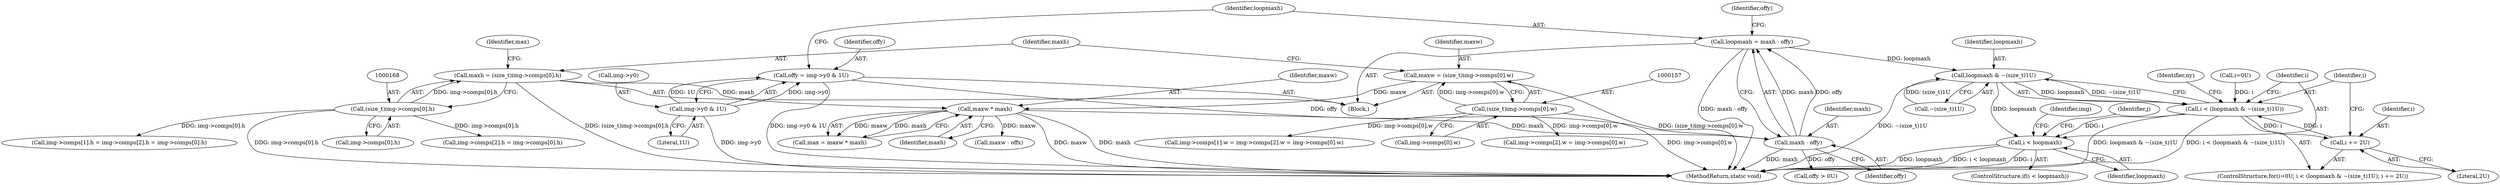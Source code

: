 digraph "0_openjpeg_15f081c89650dccee4aa4ae66f614c3fdb268767_0@integer" {
"1000273" [label="(Call,loopmaxh = maxh - offy)"];
"1000275" [label="(Call,maxh - offy)"];
"1000178" [label="(Call,maxw * maxh)"];
"1000154" [label="(Call,maxw = (size_t)img->comps[0].w)"];
"1000156" [label="(Call,(size_t)img->comps[0].w)"];
"1000165" [label="(Call,maxh = (size_t)img->comps[0].h)"];
"1000167" [label="(Call,(size_t)img->comps[0].h)"];
"1000266" [label="(Call,offy = img->y0 & 1U)"];
"1000268" [label="(Call,img->y0 & 1U)"];
"1000318" [label="(Call,loopmaxh & ~(size_t)1U)"];
"1000316" [label="(Call,i < (loopmaxh & ~(size_t)1U))"];
"1000324" [label="(Call,i += 2U)"];
"1000554" [label="(Call,i < loopmaxh)"];
"1000312" [label="(ControlStructure,for(i=0U; i < (loopmaxh & ~(size_t)1U); i += 2U))"];
"1000695" [label="(Call,img->comps[2].w = img->comps[0].w)"];
"1000554" [label="(Call,i < loopmaxh)"];
"1000318" [label="(Call,loopmaxh & ~(size_t)1U)"];
"1000316" [label="(Call,i < (loopmaxh & ~(size_t)1U))"];
"1000176" [label="(Call,max = maxw * maxh)"];
"1000167" [label="(Call,(size_t)img->comps[0].h)"];
"1000273" [label="(Call,loopmaxh = maxh - offy)"];
"1000268" [label="(Call,img->y0 & 1U)"];
"1000156" [label="(Call,(size_t)img->comps[0].w)"];
"1000324" [label="(Call,i += 2U)"];
"1000277" [label="(Identifier,offy)"];
"1000687" [label="(Call,img->comps[1].w = img->comps[2].w = img->comps[0].w)"];
"1000317" [label="(Identifier,i)"];
"1000165" [label="(Call,maxh = (size_t)img->comps[0].h)"];
"1000330" [label="(Identifier,ny)"];
"1000718" [label="(Call,img->comps[2].h = img->comps[0].h)"];
"1000710" [label="(Call,img->comps[1].h = img->comps[2].h = img->comps[0].h)"];
"1000180" [label="(Identifier,maxh)"];
"1000555" [label="(Identifier,i)"];
"1000640" [label="(Identifier,img)"];
"1000276" [label="(Identifier,maxh)"];
"1000177" [label="(Identifier,max)"];
"1000178" [label="(Call,maxw * maxh)"];
"1000269" [label="(Call,img->y0)"];
"1000105" [label="(Block,)"];
"1000266" [label="(Call,offy = img->y0 & 1U)"];
"1000275" [label="(Call,maxh - offy)"];
"1000272" [label="(Literal,1U)"];
"1000313" [label="(Call,i=0U)"];
"1000553" [label="(ControlStructure,if(i < loopmaxh))"];
"1000561" [label="(Identifier,j)"];
"1000166" [label="(Identifier,maxh)"];
"1000267" [label="(Identifier,offy)"];
"1000155" [label="(Identifier,maxw)"];
"1000263" [label="(Call,maxw - offx)"];
"1000158" [label="(Call,img->comps[0].w)"];
"1000319" [label="(Identifier,loopmaxh)"];
"1000179" [label="(Identifier,maxw)"];
"1000279" [label="(Call,offy > 0U)"];
"1000792" [label="(MethodReturn,static void)"];
"1000326" [label="(Literal,2U)"];
"1000169" [label="(Call,img->comps[0].h)"];
"1000154" [label="(Call,maxw = (size_t)img->comps[0].w)"];
"1000556" [label="(Identifier,loopmaxh)"];
"1000280" [label="(Identifier,offy)"];
"1000320" [label="(Call,~(size_t)1U)"];
"1000325" [label="(Identifier,i)"];
"1000274" [label="(Identifier,loopmaxh)"];
"1000273" -> "1000105"  [label="AST: "];
"1000273" -> "1000275"  [label="CFG: "];
"1000274" -> "1000273"  [label="AST: "];
"1000275" -> "1000273"  [label="AST: "];
"1000280" -> "1000273"  [label="CFG: "];
"1000273" -> "1000792"  [label="DDG: maxh - offy"];
"1000275" -> "1000273"  [label="DDG: maxh"];
"1000275" -> "1000273"  [label="DDG: offy"];
"1000273" -> "1000318"  [label="DDG: loopmaxh"];
"1000275" -> "1000277"  [label="CFG: "];
"1000276" -> "1000275"  [label="AST: "];
"1000277" -> "1000275"  [label="AST: "];
"1000275" -> "1000792"  [label="DDG: maxh"];
"1000178" -> "1000275"  [label="DDG: maxh"];
"1000266" -> "1000275"  [label="DDG: offy"];
"1000275" -> "1000279"  [label="DDG: offy"];
"1000178" -> "1000176"  [label="AST: "];
"1000178" -> "1000180"  [label="CFG: "];
"1000179" -> "1000178"  [label="AST: "];
"1000180" -> "1000178"  [label="AST: "];
"1000176" -> "1000178"  [label="CFG: "];
"1000178" -> "1000792"  [label="DDG: maxw"];
"1000178" -> "1000792"  [label="DDG: maxh"];
"1000178" -> "1000176"  [label="DDG: maxw"];
"1000178" -> "1000176"  [label="DDG: maxh"];
"1000154" -> "1000178"  [label="DDG: maxw"];
"1000165" -> "1000178"  [label="DDG: maxh"];
"1000178" -> "1000263"  [label="DDG: maxw"];
"1000154" -> "1000105"  [label="AST: "];
"1000154" -> "1000156"  [label="CFG: "];
"1000155" -> "1000154"  [label="AST: "];
"1000156" -> "1000154"  [label="AST: "];
"1000166" -> "1000154"  [label="CFG: "];
"1000154" -> "1000792"  [label="DDG: (size_t)img->comps[0].w"];
"1000156" -> "1000154"  [label="DDG: img->comps[0].w"];
"1000156" -> "1000158"  [label="CFG: "];
"1000157" -> "1000156"  [label="AST: "];
"1000158" -> "1000156"  [label="AST: "];
"1000156" -> "1000792"  [label="DDG: img->comps[0].w"];
"1000156" -> "1000687"  [label="DDG: img->comps[0].w"];
"1000156" -> "1000695"  [label="DDG: img->comps[0].w"];
"1000165" -> "1000105"  [label="AST: "];
"1000165" -> "1000167"  [label="CFG: "];
"1000166" -> "1000165"  [label="AST: "];
"1000167" -> "1000165"  [label="AST: "];
"1000177" -> "1000165"  [label="CFG: "];
"1000165" -> "1000792"  [label="DDG: (size_t)img->comps[0].h"];
"1000167" -> "1000165"  [label="DDG: img->comps[0].h"];
"1000167" -> "1000169"  [label="CFG: "];
"1000168" -> "1000167"  [label="AST: "];
"1000169" -> "1000167"  [label="AST: "];
"1000167" -> "1000792"  [label="DDG: img->comps[0].h"];
"1000167" -> "1000710"  [label="DDG: img->comps[0].h"];
"1000167" -> "1000718"  [label="DDG: img->comps[0].h"];
"1000266" -> "1000105"  [label="AST: "];
"1000266" -> "1000268"  [label="CFG: "];
"1000267" -> "1000266"  [label="AST: "];
"1000268" -> "1000266"  [label="AST: "];
"1000274" -> "1000266"  [label="CFG: "];
"1000266" -> "1000792"  [label="DDG: img->y0 & 1U"];
"1000268" -> "1000266"  [label="DDG: img->y0"];
"1000268" -> "1000266"  [label="DDG: 1U"];
"1000268" -> "1000272"  [label="CFG: "];
"1000269" -> "1000268"  [label="AST: "];
"1000272" -> "1000268"  [label="AST: "];
"1000268" -> "1000792"  [label="DDG: img->y0"];
"1000318" -> "1000316"  [label="AST: "];
"1000318" -> "1000320"  [label="CFG: "];
"1000319" -> "1000318"  [label="AST: "];
"1000320" -> "1000318"  [label="AST: "];
"1000316" -> "1000318"  [label="CFG: "];
"1000318" -> "1000792"  [label="DDG: ~(size_t)1U"];
"1000318" -> "1000316"  [label="DDG: loopmaxh"];
"1000318" -> "1000316"  [label="DDG: ~(size_t)1U"];
"1000320" -> "1000318"  [label="DDG: (size_t)1U"];
"1000318" -> "1000554"  [label="DDG: loopmaxh"];
"1000316" -> "1000312"  [label="AST: "];
"1000317" -> "1000316"  [label="AST: "];
"1000330" -> "1000316"  [label="CFG: "];
"1000555" -> "1000316"  [label="CFG: "];
"1000316" -> "1000792"  [label="DDG: loopmaxh & ~(size_t)1U"];
"1000316" -> "1000792"  [label="DDG: i < (loopmaxh & ~(size_t)1U)"];
"1000324" -> "1000316"  [label="DDG: i"];
"1000313" -> "1000316"  [label="DDG: i"];
"1000316" -> "1000324"  [label="DDG: i"];
"1000316" -> "1000554"  [label="DDG: i"];
"1000324" -> "1000312"  [label="AST: "];
"1000324" -> "1000326"  [label="CFG: "];
"1000325" -> "1000324"  [label="AST: "];
"1000326" -> "1000324"  [label="AST: "];
"1000317" -> "1000324"  [label="CFG: "];
"1000554" -> "1000553"  [label="AST: "];
"1000554" -> "1000556"  [label="CFG: "];
"1000555" -> "1000554"  [label="AST: "];
"1000556" -> "1000554"  [label="AST: "];
"1000561" -> "1000554"  [label="CFG: "];
"1000640" -> "1000554"  [label="CFG: "];
"1000554" -> "1000792"  [label="DDG: i < loopmaxh"];
"1000554" -> "1000792"  [label="DDG: i"];
"1000554" -> "1000792"  [label="DDG: loopmaxh"];
}
